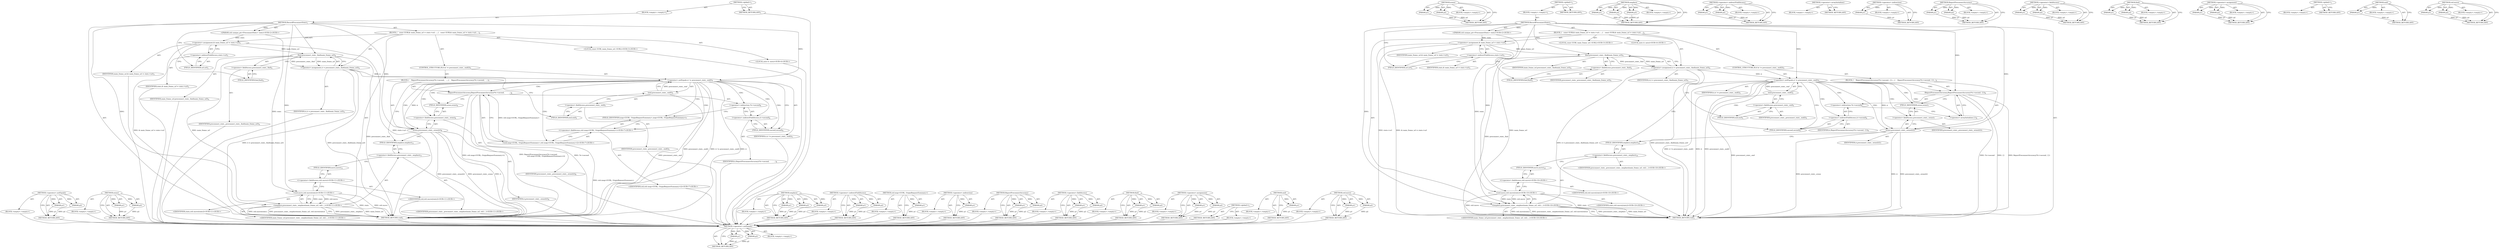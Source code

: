 digraph "std.move" {
vulnerable_100 [label=<(METHOD,&lt;operator&gt;.notEquals)>];
vulnerable_101 [label=<(PARAM,p1)>];
vulnerable_102 [label=<(PARAM,p2)>];
vulnerable_103 [label=<(BLOCK,&lt;empty&gt;,&lt;empty&gt;)>];
vulnerable_104 [label=<(METHOD_RETURN,ANY)>];
vulnerable_122 [label=<(METHOD,erase)>];
vulnerable_123 [label=<(PARAM,p1)>];
vulnerable_124 [label=<(PARAM,p2)>];
vulnerable_125 [label=<(BLOCK,&lt;empty&gt;,&lt;empty&gt;)>];
vulnerable_126 [label=<(METHOD_RETURN,ANY)>];
vulnerable_6 [label=<(METHOD,&lt;global&gt;)<SUB>1</SUB>>];
vulnerable_7 [label=<(BLOCK,&lt;empty&gt;,&lt;empty&gt;)<SUB>1</SUB>>];
vulnerable_8 [label=<(METHOD,RecordPreconnectStats)<SUB>1</SUB>>];
vulnerable_9 [label="<(PARAM,std::unique_ptr&lt;PreconnectStats&gt; stats)<SUB>2</SUB>>"];
vulnerable_10 [label=<(BLOCK,{
   const GURL&amp; main_frame_url = stats-&gt;url;
 ...,{
   const GURL&amp; main_frame_url = stats-&gt;url;
 ...)<SUB>2</SUB>>];
vulnerable_11 [label="<(LOCAL,const GURL main_frame_url: GURL)<SUB>3</SUB>>"];
vulnerable_12 [label=<(&lt;operator&gt;.assignment,&amp; main_frame_url = stats-&gt;url)<SUB>3</SUB>>];
vulnerable_13 [label=<(IDENTIFIER,main_frame_url,&amp; main_frame_url = stats-&gt;url)<SUB>3</SUB>>];
vulnerable_14 [label=<(&lt;operator&gt;.indirectFieldAccess,stats-&gt;url)<SUB>3</SUB>>];
vulnerable_15 [label=<(IDENTIFIER,stats,&amp; main_frame_url = stats-&gt;url)<SUB>3</SUB>>];
vulnerable_16 [label=<(FIELD_IDENTIFIER,url,url)<SUB>3</SUB>>];
vulnerable_17 [label="<(LOCAL,auto it: auto)<SUB>4</SUB>>"];
vulnerable_18 [label=<(&lt;operator&gt;.assignment,it = preconnect_stats_.find(main_frame_url))<SUB>4</SUB>>];
vulnerable_19 [label=<(IDENTIFIER,it,it = preconnect_stats_.find(main_frame_url))<SUB>4</SUB>>];
vulnerable_20 [label=<(find,preconnect_stats_.find(main_frame_url))<SUB>4</SUB>>];
vulnerable_21 [label=<(&lt;operator&gt;.fieldAccess,preconnect_stats_.find)<SUB>4</SUB>>];
vulnerable_22 [label=<(IDENTIFIER,preconnect_stats_,preconnect_stats_.find(main_frame_url))<SUB>4</SUB>>];
vulnerable_23 [label=<(FIELD_IDENTIFIER,find,find)<SUB>4</SUB>>];
vulnerable_24 [label=<(IDENTIFIER,main_frame_url,preconnect_stats_.find(main_frame_url))<SUB>4</SUB>>];
vulnerable_25 [label=<(CONTROL_STRUCTURE,IF,if (it != preconnect_stats_.end()))<SUB>5</SUB>>];
vulnerable_26 [label=<(&lt;operator&gt;.notEquals,it != preconnect_stats_.end())<SUB>5</SUB>>];
vulnerable_27 [label=<(IDENTIFIER,it,it != preconnect_stats_.end())<SUB>5</SUB>>];
vulnerable_28 [label=<(end,preconnect_stats_.end())<SUB>5</SUB>>];
vulnerable_29 [label=<(&lt;operator&gt;.fieldAccess,preconnect_stats_.end)<SUB>5</SUB>>];
vulnerable_30 [label=<(IDENTIFIER,preconnect_stats_,preconnect_stats_.end())<SUB>5</SUB>>];
vulnerable_31 [label=<(FIELD_IDENTIFIER,end,end)<SUB>5</SUB>>];
vulnerable_32 [label=<(BLOCK,{
    ReportPreconnectAccuracy(*it-&gt;second,
   ...,{
    ReportPreconnectAccuracy(*it-&gt;second,
   ...)<SUB>5</SUB>>];
vulnerable_33 [label=<(ReportPreconnectAccuracy,ReportPreconnectAccuracy(*it-&gt;second,
         ...)<SUB>6</SUB>>];
vulnerable_34 [label=<(&lt;operator&gt;.indirection,*it-&gt;second)<SUB>6</SUB>>];
vulnerable_35 [label=<(&lt;operator&gt;.indirectFieldAccess,it-&gt;second)<SUB>6</SUB>>];
vulnerable_36 [label=<(IDENTIFIER,it,ReportPreconnectAccuracy(*it-&gt;second,
         ...)<SUB>6</SUB>>];
vulnerable_37 [label=<(FIELD_IDENTIFIER,second,second)<SUB>6</SUB>>];
vulnerable_38 [label="<(std.map&lt;GURL, OriginRequestSummary&gt;,std::map&lt;GURL, OriginRequestSummary&gt;())<SUB>7</SUB>>"];
vulnerable_39 [label="<(&lt;operator&gt;.fieldAccess,std::map&lt;GURL, OriginRequestSummary&gt;)<SUB>7</SUB>>"];
vulnerable_40 [label="<(IDENTIFIER,std,std::map&lt;GURL, OriginRequestSummary&gt;())<SUB>7</SUB>>"];
vulnerable_41 [label=<(FIELD_IDENTIFIER,map&lt;GURL, OriginRequestSummary&gt;,map&lt;GURL, OriginRequestSummary&gt;)<SUB>7</SUB>>];
vulnerable_42 [label=<(erase,preconnect_stats_.erase(it))<SUB>8</SUB>>];
vulnerable_43 [label=<(&lt;operator&gt;.fieldAccess,preconnect_stats_.erase)<SUB>8</SUB>>];
vulnerable_44 [label=<(IDENTIFIER,preconnect_stats_,preconnect_stats_.erase(it))<SUB>8</SUB>>];
vulnerable_45 [label=<(FIELD_IDENTIFIER,erase,erase)<SUB>8</SUB>>];
vulnerable_46 [label=<(IDENTIFIER,it,preconnect_stats_.erase(it))<SUB>8</SUB>>];
vulnerable_47 [label="<(emplace,preconnect_stats_.emplace(main_frame_url, std::...)<SUB>11</SUB>>"];
vulnerable_48 [label=<(&lt;operator&gt;.fieldAccess,preconnect_stats_.emplace)<SUB>11</SUB>>];
vulnerable_49 [label="<(IDENTIFIER,preconnect_stats_,preconnect_stats_.emplace(main_frame_url, std::...)<SUB>11</SUB>>"];
vulnerable_50 [label=<(FIELD_IDENTIFIER,emplace,emplace)<SUB>11</SUB>>];
vulnerable_51 [label="<(IDENTIFIER,main_frame_url,preconnect_stats_.emplace(main_frame_url, std::...)<SUB>11</SUB>>"];
vulnerable_52 [label="<(std.move,std::move(stats))<SUB>11</SUB>>"];
vulnerable_53 [label="<(&lt;operator&gt;.fieldAccess,std::move)<SUB>11</SUB>>"];
vulnerable_54 [label="<(IDENTIFIER,std,std::move(stats))<SUB>11</SUB>>"];
vulnerable_55 [label=<(FIELD_IDENTIFIER,move,move)<SUB>11</SUB>>];
vulnerable_56 [label="<(IDENTIFIER,stats,std::move(stats))<SUB>11</SUB>>"];
vulnerable_57 [label=<(METHOD_RETURN,void)<SUB>1</SUB>>];
vulnerable_59 [label=<(METHOD_RETURN,ANY)<SUB>1</SUB>>];
vulnerable_127 [label=<(METHOD,emplace)>];
vulnerable_128 [label=<(PARAM,p1)>];
vulnerable_129 [label=<(PARAM,p2)>];
vulnerable_130 [label=<(PARAM,p3)>];
vulnerable_131 [label=<(BLOCK,&lt;empty&gt;,&lt;empty&gt;)>];
vulnerable_132 [label=<(METHOD_RETURN,ANY)>];
vulnerable_85 [label=<(METHOD,&lt;operator&gt;.indirectFieldAccess)>];
vulnerable_86 [label=<(PARAM,p1)>];
vulnerable_87 [label=<(PARAM,p2)>];
vulnerable_88 [label=<(BLOCK,&lt;empty&gt;,&lt;empty&gt;)>];
vulnerable_89 [label=<(METHOD_RETURN,ANY)>];
vulnerable_118 [label=<(METHOD,std.map&lt;GURL, OriginRequestSummary&gt;)>];
vulnerable_119 [label=<(PARAM,p1)>];
vulnerable_120 [label=<(BLOCK,&lt;empty&gt;,&lt;empty&gt;)>];
vulnerable_121 [label=<(METHOD_RETURN,ANY)>];
vulnerable_114 [label=<(METHOD,&lt;operator&gt;.indirection)>];
vulnerable_115 [label=<(PARAM,p1)>];
vulnerable_116 [label=<(BLOCK,&lt;empty&gt;,&lt;empty&gt;)>];
vulnerable_117 [label=<(METHOD_RETURN,ANY)>];
vulnerable_109 [label=<(METHOD,ReportPreconnectAccuracy)>];
vulnerable_110 [label=<(PARAM,p1)>];
vulnerable_111 [label=<(PARAM,p2)>];
vulnerable_112 [label=<(BLOCK,&lt;empty&gt;,&lt;empty&gt;)>];
vulnerable_113 [label=<(METHOD_RETURN,ANY)>];
vulnerable_95 [label=<(METHOD,&lt;operator&gt;.fieldAccess)>];
vulnerable_96 [label=<(PARAM,p1)>];
vulnerable_97 [label=<(PARAM,p2)>];
vulnerable_98 [label=<(BLOCK,&lt;empty&gt;,&lt;empty&gt;)>];
vulnerable_99 [label=<(METHOD_RETURN,ANY)>];
vulnerable_90 [label=<(METHOD,find)>];
vulnerable_91 [label=<(PARAM,p1)>];
vulnerable_92 [label=<(PARAM,p2)>];
vulnerable_93 [label=<(BLOCK,&lt;empty&gt;,&lt;empty&gt;)>];
vulnerable_94 [label=<(METHOD_RETURN,ANY)>];
vulnerable_80 [label=<(METHOD,&lt;operator&gt;.assignment)>];
vulnerable_81 [label=<(PARAM,p1)>];
vulnerable_82 [label=<(PARAM,p2)>];
vulnerable_83 [label=<(BLOCK,&lt;empty&gt;,&lt;empty&gt;)>];
vulnerable_84 [label=<(METHOD_RETURN,ANY)>];
vulnerable_74 [label=<(METHOD,&lt;global&gt;)<SUB>1</SUB>>];
vulnerable_75 [label=<(BLOCK,&lt;empty&gt;,&lt;empty&gt;)>];
vulnerable_76 [label=<(METHOD_RETURN,ANY)>];
vulnerable_105 [label=<(METHOD,end)>];
vulnerable_106 [label=<(PARAM,p1)>];
vulnerable_107 [label=<(BLOCK,&lt;empty&gt;,&lt;empty&gt;)>];
vulnerable_108 [label=<(METHOD_RETURN,ANY)>];
vulnerable_133 [label=<(METHOD,std.move)>];
vulnerable_134 [label=<(PARAM,p1)>];
vulnerable_135 [label=<(PARAM,p2)>];
vulnerable_136 [label=<(BLOCK,&lt;empty&gt;,&lt;empty&gt;)>];
vulnerable_137 [label=<(METHOD_RETURN,ANY)>];
fixed_95 [label=<(METHOD,&lt;operator&gt;.notEquals)>];
fixed_96 [label=<(PARAM,p1)>];
fixed_97 [label=<(PARAM,p2)>];
fixed_98 [label=<(BLOCK,&lt;empty&gt;,&lt;empty&gt;)>];
fixed_99 [label=<(METHOD_RETURN,ANY)>];
fixed_116 [label=<(METHOD,erase)>];
fixed_117 [label=<(PARAM,p1)>];
fixed_118 [label=<(PARAM,p2)>];
fixed_119 [label=<(BLOCK,&lt;empty&gt;,&lt;empty&gt;)>];
fixed_120 [label=<(METHOD_RETURN,ANY)>];
fixed_6 [label=<(METHOD,&lt;global&gt;)<SUB>1</SUB>>];
fixed_7 [label=<(BLOCK,&lt;empty&gt;,&lt;empty&gt;)<SUB>1</SUB>>];
fixed_8 [label=<(METHOD,RecordPreconnectStats)<SUB>1</SUB>>];
fixed_9 [label="<(PARAM,std::unique_ptr&lt;PreconnectStats&gt; stats)<SUB>2</SUB>>"];
fixed_10 [label=<(BLOCK,{
   const GURL&amp; main_frame_url = stats-&gt;url;
 ...,{
   const GURL&amp; main_frame_url = stats-&gt;url;
 ...)<SUB>2</SUB>>];
fixed_11 [label="<(LOCAL,const GURL main_frame_url: GURL)<SUB>3</SUB>>"];
fixed_12 [label=<(&lt;operator&gt;.assignment,&amp; main_frame_url = stats-&gt;url)<SUB>3</SUB>>];
fixed_13 [label=<(IDENTIFIER,main_frame_url,&amp; main_frame_url = stats-&gt;url)<SUB>3</SUB>>];
fixed_14 [label=<(&lt;operator&gt;.indirectFieldAccess,stats-&gt;url)<SUB>3</SUB>>];
fixed_15 [label=<(IDENTIFIER,stats,&amp; main_frame_url = stats-&gt;url)<SUB>3</SUB>>];
fixed_16 [label=<(FIELD_IDENTIFIER,url,url)<SUB>3</SUB>>];
fixed_17 [label="<(LOCAL,auto it: auto)<SUB>4</SUB>>"];
fixed_18 [label=<(&lt;operator&gt;.assignment,it = preconnect_stats_.find(main_frame_url))<SUB>4</SUB>>];
fixed_19 [label=<(IDENTIFIER,it,it = preconnect_stats_.find(main_frame_url))<SUB>4</SUB>>];
fixed_20 [label=<(find,preconnect_stats_.find(main_frame_url))<SUB>4</SUB>>];
fixed_21 [label=<(&lt;operator&gt;.fieldAccess,preconnect_stats_.find)<SUB>4</SUB>>];
fixed_22 [label=<(IDENTIFIER,preconnect_stats_,preconnect_stats_.find(main_frame_url))<SUB>4</SUB>>];
fixed_23 [label=<(FIELD_IDENTIFIER,find,find)<SUB>4</SUB>>];
fixed_24 [label=<(IDENTIFIER,main_frame_url,preconnect_stats_.find(main_frame_url))<SUB>4</SUB>>];
fixed_25 [label=<(CONTROL_STRUCTURE,IF,if (it != preconnect_stats_.end()))<SUB>5</SUB>>];
fixed_26 [label=<(&lt;operator&gt;.notEquals,it != preconnect_stats_.end())<SUB>5</SUB>>];
fixed_27 [label=<(IDENTIFIER,it,it != preconnect_stats_.end())<SUB>5</SUB>>];
fixed_28 [label=<(end,preconnect_stats_.end())<SUB>5</SUB>>];
fixed_29 [label=<(&lt;operator&gt;.fieldAccess,preconnect_stats_.end)<SUB>5</SUB>>];
fixed_30 [label=<(IDENTIFIER,preconnect_stats_,preconnect_stats_.end())<SUB>5</SUB>>];
fixed_31 [label=<(FIELD_IDENTIFIER,end,end)<SUB>5</SUB>>];
fixed_32 [label=<(BLOCK,{
    ReportPreconnectAccuracy(*it-&gt;second, {})...,{
    ReportPreconnectAccuracy(*it-&gt;second, {})...)<SUB>5</SUB>>];
fixed_33 [label=<(ReportPreconnectAccuracy,ReportPreconnectAccuracy(*it-&gt;second, {}))<SUB>6</SUB>>];
fixed_34 [label=<(&lt;operator&gt;.indirection,*it-&gt;second)<SUB>6</SUB>>];
fixed_35 [label=<(&lt;operator&gt;.indirectFieldAccess,it-&gt;second)<SUB>6</SUB>>];
fixed_36 [label=<(IDENTIFIER,it,ReportPreconnectAccuracy(*it-&gt;second, {}))<SUB>6</SUB>>];
fixed_37 [label=<(FIELD_IDENTIFIER,second,second)<SUB>6</SUB>>];
fixed_38 [label=<(&lt;operator&gt;.arrayInitializer,{})<SUB>6</SUB>>];
fixed_39 [label=<(erase,preconnect_stats_.erase(it))<SUB>7</SUB>>];
fixed_40 [label=<(&lt;operator&gt;.fieldAccess,preconnect_stats_.erase)<SUB>7</SUB>>];
fixed_41 [label=<(IDENTIFIER,preconnect_stats_,preconnect_stats_.erase(it))<SUB>7</SUB>>];
fixed_42 [label=<(FIELD_IDENTIFIER,erase,erase)<SUB>7</SUB>>];
fixed_43 [label=<(IDENTIFIER,it,preconnect_stats_.erase(it))<SUB>7</SUB>>];
fixed_44 [label="<(emplace,preconnect_stats_.emplace(main_frame_url, std::...)<SUB>10</SUB>>"];
fixed_45 [label=<(&lt;operator&gt;.fieldAccess,preconnect_stats_.emplace)<SUB>10</SUB>>];
fixed_46 [label="<(IDENTIFIER,preconnect_stats_,preconnect_stats_.emplace(main_frame_url, std::...)<SUB>10</SUB>>"];
fixed_47 [label=<(FIELD_IDENTIFIER,emplace,emplace)<SUB>10</SUB>>];
fixed_48 [label="<(IDENTIFIER,main_frame_url,preconnect_stats_.emplace(main_frame_url, std::...)<SUB>10</SUB>>"];
fixed_49 [label="<(std.move,std::move(stats))<SUB>10</SUB>>"];
fixed_50 [label="<(&lt;operator&gt;.fieldAccess,std::move)<SUB>10</SUB>>"];
fixed_51 [label="<(IDENTIFIER,std,std::move(stats))<SUB>10</SUB>>"];
fixed_52 [label=<(FIELD_IDENTIFIER,move,move)<SUB>10</SUB>>];
fixed_53 [label="<(IDENTIFIER,stats,std::move(stats))<SUB>10</SUB>>"];
fixed_54 [label=<(METHOD_RETURN,void)<SUB>1</SUB>>];
fixed_56 [label=<(METHOD_RETURN,ANY)<SUB>1</SUB>>];
fixed_121 [label=<(METHOD,emplace)>];
fixed_122 [label=<(PARAM,p1)>];
fixed_123 [label=<(PARAM,p2)>];
fixed_124 [label=<(PARAM,p3)>];
fixed_125 [label=<(BLOCK,&lt;empty&gt;,&lt;empty&gt;)>];
fixed_126 [label=<(METHOD_RETURN,ANY)>];
fixed_80 [label=<(METHOD,&lt;operator&gt;.indirectFieldAccess)>];
fixed_81 [label=<(PARAM,p1)>];
fixed_82 [label=<(PARAM,p2)>];
fixed_83 [label=<(BLOCK,&lt;empty&gt;,&lt;empty&gt;)>];
fixed_84 [label=<(METHOD_RETURN,ANY)>];
fixed_113 [label=<(METHOD,&lt;operator&gt;.arrayInitializer)>];
fixed_114 [label=<(BLOCK,&lt;empty&gt;,&lt;empty&gt;)>];
fixed_115 [label=<(METHOD_RETURN,ANY)>];
fixed_109 [label=<(METHOD,&lt;operator&gt;.indirection)>];
fixed_110 [label=<(PARAM,p1)>];
fixed_111 [label=<(BLOCK,&lt;empty&gt;,&lt;empty&gt;)>];
fixed_112 [label=<(METHOD_RETURN,ANY)>];
fixed_104 [label=<(METHOD,ReportPreconnectAccuracy)>];
fixed_105 [label=<(PARAM,p1)>];
fixed_106 [label=<(PARAM,p2)>];
fixed_107 [label=<(BLOCK,&lt;empty&gt;,&lt;empty&gt;)>];
fixed_108 [label=<(METHOD_RETURN,ANY)>];
fixed_90 [label=<(METHOD,&lt;operator&gt;.fieldAccess)>];
fixed_91 [label=<(PARAM,p1)>];
fixed_92 [label=<(PARAM,p2)>];
fixed_93 [label=<(BLOCK,&lt;empty&gt;,&lt;empty&gt;)>];
fixed_94 [label=<(METHOD_RETURN,ANY)>];
fixed_85 [label=<(METHOD,find)>];
fixed_86 [label=<(PARAM,p1)>];
fixed_87 [label=<(PARAM,p2)>];
fixed_88 [label=<(BLOCK,&lt;empty&gt;,&lt;empty&gt;)>];
fixed_89 [label=<(METHOD_RETURN,ANY)>];
fixed_75 [label=<(METHOD,&lt;operator&gt;.assignment)>];
fixed_76 [label=<(PARAM,p1)>];
fixed_77 [label=<(PARAM,p2)>];
fixed_78 [label=<(BLOCK,&lt;empty&gt;,&lt;empty&gt;)>];
fixed_79 [label=<(METHOD_RETURN,ANY)>];
fixed_69 [label=<(METHOD,&lt;global&gt;)<SUB>1</SUB>>];
fixed_70 [label=<(BLOCK,&lt;empty&gt;,&lt;empty&gt;)>];
fixed_71 [label=<(METHOD_RETURN,ANY)>];
fixed_100 [label=<(METHOD,end)>];
fixed_101 [label=<(PARAM,p1)>];
fixed_102 [label=<(BLOCK,&lt;empty&gt;,&lt;empty&gt;)>];
fixed_103 [label=<(METHOD_RETURN,ANY)>];
fixed_127 [label=<(METHOD,std.move)>];
fixed_128 [label=<(PARAM,p1)>];
fixed_129 [label=<(PARAM,p2)>];
fixed_130 [label=<(BLOCK,&lt;empty&gt;,&lt;empty&gt;)>];
fixed_131 [label=<(METHOD_RETURN,ANY)>];
vulnerable_100 -> vulnerable_101  [key=0, label="AST: "];
vulnerable_100 -> vulnerable_101  [key=1, label="DDG: "];
vulnerable_100 -> vulnerable_103  [key=0, label="AST: "];
vulnerable_100 -> vulnerable_102  [key=0, label="AST: "];
vulnerable_100 -> vulnerable_102  [key=1, label="DDG: "];
vulnerable_100 -> vulnerable_104  [key=0, label="AST: "];
vulnerable_100 -> vulnerable_104  [key=1, label="CFG: "];
vulnerable_101 -> vulnerable_104  [key=0, label="DDG: p1"];
vulnerable_102 -> vulnerable_104  [key=0, label="DDG: p2"];
vulnerable_103 -> fixed_95  [key=0];
vulnerable_104 -> fixed_95  [key=0];
vulnerable_122 -> vulnerable_123  [key=0, label="AST: "];
vulnerable_122 -> vulnerable_123  [key=1, label="DDG: "];
vulnerable_122 -> vulnerable_125  [key=0, label="AST: "];
vulnerable_122 -> vulnerable_124  [key=0, label="AST: "];
vulnerable_122 -> vulnerable_124  [key=1, label="DDG: "];
vulnerable_122 -> vulnerable_126  [key=0, label="AST: "];
vulnerable_122 -> vulnerable_126  [key=1, label="CFG: "];
vulnerable_123 -> vulnerable_126  [key=0, label="DDG: p1"];
vulnerable_124 -> vulnerable_126  [key=0, label="DDG: p2"];
vulnerable_125 -> fixed_95  [key=0];
vulnerable_126 -> fixed_95  [key=0];
vulnerable_6 -> vulnerable_7  [key=0, label="AST: "];
vulnerable_6 -> vulnerable_59  [key=0, label="AST: "];
vulnerable_6 -> vulnerable_59  [key=1, label="CFG: "];
vulnerable_7 -> vulnerable_8  [key=0, label="AST: "];
vulnerable_8 -> vulnerable_9  [key=0, label="AST: "];
vulnerable_8 -> vulnerable_9  [key=1, label="DDG: "];
vulnerable_8 -> vulnerable_10  [key=0, label="AST: "];
vulnerable_8 -> vulnerable_57  [key=0, label="AST: "];
vulnerable_8 -> vulnerable_16  [key=0, label="CFG: "];
vulnerable_8 -> vulnerable_47  [key=0, label="DDG: "];
vulnerable_8 -> vulnerable_20  [key=0, label="DDG: "];
vulnerable_8 -> vulnerable_26  [key=0, label="DDG: "];
vulnerable_8 -> vulnerable_52  [key=0, label="DDG: "];
vulnerable_8 -> vulnerable_42  [key=0, label="DDG: "];
vulnerable_9 -> vulnerable_12  [key=0, label="DDG: stats"];
vulnerable_9 -> vulnerable_52  [key=0, label="DDG: stats"];
vulnerable_10 -> vulnerable_11  [key=0, label="AST: "];
vulnerable_10 -> vulnerable_12  [key=0, label="AST: "];
vulnerable_10 -> vulnerable_17  [key=0, label="AST: "];
vulnerable_10 -> vulnerable_18  [key=0, label="AST: "];
vulnerable_10 -> vulnerable_25  [key=0, label="AST: "];
vulnerable_10 -> vulnerable_47  [key=0, label="AST: "];
vulnerable_11 -> fixed_95  [key=0];
vulnerable_12 -> vulnerable_13  [key=0, label="AST: "];
vulnerable_12 -> vulnerable_14  [key=0, label="AST: "];
vulnerable_12 -> vulnerable_23  [key=0, label="CFG: "];
vulnerable_12 -> vulnerable_57  [key=0, label="DDG: stats-&gt;url"];
vulnerable_12 -> vulnerable_57  [key=1, label="DDG: &amp; main_frame_url = stats-&gt;url"];
vulnerable_12 -> vulnerable_20  [key=0, label="DDG: main_frame_url"];
vulnerable_13 -> fixed_95  [key=0];
vulnerable_14 -> vulnerable_15  [key=0, label="AST: "];
vulnerable_14 -> vulnerable_16  [key=0, label="AST: "];
vulnerable_14 -> vulnerable_12  [key=0, label="CFG: "];
vulnerable_15 -> fixed_95  [key=0];
vulnerable_16 -> vulnerable_14  [key=0, label="CFG: "];
vulnerable_17 -> fixed_95  [key=0];
vulnerable_18 -> vulnerable_19  [key=0, label="AST: "];
vulnerable_18 -> vulnerable_20  [key=0, label="AST: "];
vulnerable_18 -> vulnerable_31  [key=0, label="CFG: "];
vulnerable_18 -> vulnerable_57  [key=0, label="DDG: preconnect_stats_.find(main_frame_url)"];
vulnerable_18 -> vulnerable_57  [key=1, label="DDG: it = preconnect_stats_.find(main_frame_url)"];
vulnerable_18 -> vulnerable_26  [key=0, label="DDG: it"];
vulnerable_19 -> fixed_95  [key=0];
vulnerable_20 -> vulnerable_21  [key=0, label="AST: "];
vulnerable_20 -> vulnerable_24  [key=0, label="AST: "];
vulnerable_20 -> vulnerable_18  [key=0, label="CFG: "];
vulnerable_20 -> vulnerable_18  [key=1, label="DDG: preconnect_stats_.find"];
vulnerable_20 -> vulnerable_18  [key=2, label="DDG: main_frame_url"];
vulnerable_20 -> vulnerable_57  [key=0, label="DDG: preconnect_stats_.find"];
vulnerable_20 -> vulnerable_47  [key=0, label="DDG: main_frame_url"];
vulnerable_21 -> vulnerable_22  [key=0, label="AST: "];
vulnerable_21 -> vulnerable_23  [key=0, label="AST: "];
vulnerable_21 -> vulnerable_20  [key=0, label="CFG: "];
vulnerable_22 -> fixed_95  [key=0];
vulnerable_23 -> vulnerable_21  [key=0, label="CFG: "];
vulnerable_24 -> fixed_95  [key=0];
vulnerable_25 -> vulnerable_26  [key=0, label="AST: "];
vulnerable_25 -> vulnerable_32  [key=0, label="AST: "];
vulnerable_26 -> vulnerable_27  [key=0, label="AST: "];
vulnerable_26 -> vulnerable_28  [key=0, label="AST: "];
vulnerable_26 -> vulnerable_37  [key=0, label="CFG: "];
vulnerable_26 -> vulnerable_37  [key=1, label="CDG: "];
vulnerable_26 -> vulnerable_50  [key=0, label="CFG: "];
vulnerable_26 -> vulnerable_57  [key=0, label="DDG: it"];
vulnerable_26 -> vulnerable_57  [key=1, label="DDG: preconnect_stats_.end()"];
vulnerable_26 -> vulnerable_57  [key=2, label="DDG: it != preconnect_stats_.end()"];
vulnerable_26 -> vulnerable_42  [key=0, label="DDG: it"];
vulnerable_26 -> vulnerable_42  [key=1, label="CDG: "];
vulnerable_26 -> vulnerable_34  [key=0, label="CDG: "];
vulnerable_26 -> vulnerable_33  [key=0, label="CDG: "];
vulnerable_26 -> vulnerable_35  [key=0, label="CDG: "];
vulnerable_26 -> vulnerable_38  [key=0, label="CDG: "];
vulnerable_26 -> vulnerable_41  [key=0, label="CDG: "];
vulnerable_26 -> vulnerable_45  [key=0, label="CDG: "];
vulnerable_26 -> vulnerable_39  [key=0, label="CDG: "];
vulnerable_26 -> vulnerable_43  [key=0, label="CDG: "];
vulnerable_27 -> fixed_95  [key=0];
vulnerable_28 -> vulnerable_29  [key=0, label="AST: "];
vulnerable_28 -> vulnerable_26  [key=0, label="CFG: "];
vulnerable_28 -> vulnerable_26  [key=1, label="DDG: preconnect_stats_.end"];
vulnerable_28 -> vulnerable_57  [key=0, label="DDG: preconnect_stats_.end"];
vulnerable_29 -> vulnerable_30  [key=0, label="AST: "];
vulnerable_29 -> vulnerable_31  [key=0, label="AST: "];
vulnerable_29 -> vulnerable_28  [key=0, label="CFG: "];
vulnerable_30 -> fixed_95  [key=0];
vulnerable_31 -> vulnerable_29  [key=0, label="CFG: "];
vulnerable_32 -> vulnerable_33  [key=0, label="AST: "];
vulnerable_32 -> vulnerable_42  [key=0, label="AST: "];
vulnerable_33 -> vulnerable_34  [key=0, label="AST: "];
vulnerable_33 -> vulnerable_38  [key=0, label="AST: "];
vulnerable_33 -> vulnerable_45  [key=0, label="CFG: "];
vulnerable_33 -> vulnerable_57  [key=0, label="DDG: *it-&gt;second"];
vulnerable_33 -> vulnerable_57  [key=1, label="DDG: std::map&lt;GURL, OriginRequestSummary&gt;()"];
vulnerable_33 -> vulnerable_57  [key=2, label="DDG: ReportPreconnectAccuracy(*it-&gt;second,
                             std::map&lt;GURL, OriginRequestSummary&gt;())"];
vulnerable_34 -> vulnerable_35  [key=0, label="AST: "];
vulnerable_34 -> vulnerable_41  [key=0, label="CFG: "];
vulnerable_35 -> vulnerable_36  [key=0, label="AST: "];
vulnerable_35 -> vulnerable_37  [key=0, label="AST: "];
vulnerable_35 -> vulnerable_34  [key=0, label="CFG: "];
vulnerable_36 -> fixed_95  [key=0];
vulnerable_37 -> vulnerable_35  [key=0, label="CFG: "];
vulnerable_38 -> vulnerable_39  [key=0, label="AST: "];
vulnerable_38 -> vulnerable_33  [key=0, label="CFG: "];
vulnerable_38 -> vulnerable_33  [key=1, label="DDG: std::map&lt;GURL, OriginRequestSummary&gt;"];
vulnerable_38 -> vulnerable_57  [key=0, label="DDG: std::map&lt;GURL, OriginRequestSummary&gt;"];
vulnerable_39 -> vulnerable_40  [key=0, label="AST: "];
vulnerable_39 -> vulnerable_41  [key=0, label="AST: "];
vulnerable_39 -> vulnerable_38  [key=0, label="CFG: "];
vulnerable_40 -> fixed_95  [key=0];
vulnerable_41 -> vulnerable_39  [key=0, label="CFG: "];
vulnerable_42 -> vulnerable_43  [key=0, label="AST: "];
vulnerable_42 -> vulnerable_46  [key=0, label="AST: "];
vulnerable_42 -> vulnerable_50  [key=0, label="CFG: "];
vulnerable_42 -> vulnerable_57  [key=0, label="DDG: preconnect_stats_.erase"];
vulnerable_42 -> vulnerable_57  [key=1, label="DDG: it"];
vulnerable_42 -> vulnerable_57  [key=2, label="DDG: preconnect_stats_.erase(it)"];
vulnerable_43 -> vulnerable_44  [key=0, label="AST: "];
vulnerable_43 -> vulnerable_45  [key=0, label="AST: "];
vulnerable_43 -> vulnerable_42  [key=0, label="CFG: "];
vulnerable_44 -> fixed_95  [key=0];
vulnerable_45 -> vulnerable_43  [key=0, label="CFG: "];
vulnerable_46 -> fixed_95  [key=0];
vulnerable_47 -> vulnerable_48  [key=0, label="AST: "];
vulnerable_47 -> vulnerable_51  [key=0, label="AST: "];
vulnerable_47 -> vulnerable_52  [key=0, label="AST: "];
vulnerable_47 -> vulnerable_57  [key=0, label="CFG: "];
vulnerable_47 -> vulnerable_57  [key=1, label="DDG: preconnect_stats_.emplace"];
vulnerable_47 -> vulnerable_57  [key=2, label="DDG: main_frame_url"];
vulnerable_47 -> vulnerable_57  [key=3, label="DDG: std::move(stats)"];
vulnerable_47 -> vulnerable_57  [key=4, label="DDG: preconnect_stats_.emplace(main_frame_url, std::move(stats))"];
vulnerable_48 -> vulnerable_49  [key=0, label="AST: "];
vulnerable_48 -> vulnerable_50  [key=0, label="AST: "];
vulnerable_48 -> vulnerable_55  [key=0, label="CFG: "];
vulnerable_49 -> fixed_95  [key=0];
vulnerable_50 -> vulnerable_48  [key=0, label="CFG: "];
vulnerable_51 -> fixed_95  [key=0];
vulnerable_52 -> vulnerable_53  [key=0, label="AST: "];
vulnerable_52 -> vulnerable_56  [key=0, label="AST: "];
vulnerable_52 -> vulnerable_47  [key=0, label="CFG: "];
vulnerable_52 -> vulnerable_47  [key=1, label="DDG: std::move"];
vulnerable_52 -> vulnerable_47  [key=2, label="DDG: stats"];
vulnerable_52 -> vulnerable_57  [key=0, label="DDG: std::move"];
vulnerable_52 -> vulnerable_57  [key=1, label="DDG: stats"];
vulnerable_53 -> vulnerable_54  [key=0, label="AST: "];
vulnerable_53 -> vulnerable_55  [key=0, label="AST: "];
vulnerable_53 -> vulnerable_52  [key=0, label="CFG: "];
vulnerable_54 -> fixed_95  [key=0];
vulnerable_55 -> vulnerable_53  [key=0, label="CFG: "];
vulnerable_56 -> fixed_95  [key=0];
vulnerable_57 -> fixed_95  [key=0];
vulnerable_59 -> fixed_95  [key=0];
vulnerable_127 -> vulnerable_128  [key=0, label="AST: "];
vulnerable_127 -> vulnerable_128  [key=1, label="DDG: "];
vulnerable_127 -> vulnerable_131  [key=0, label="AST: "];
vulnerable_127 -> vulnerable_129  [key=0, label="AST: "];
vulnerable_127 -> vulnerable_129  [key=1, label="DDG: "];
vulnerable_127 -> vulnerable_132  [key=0, label="AST: "];
vulnerable_127 -> vulnerable_132  [key=1, label="CFG: "];
vulnerable_127 -> vulnerable_130  [key=0, label="AST: "];
vulnerable_127 -> vulnerable_130  [key=1, label="DDG: "];
vulnerable_128 -> vulnerable_132  [key=0, label="DDG: p1"];
vulnerable_129 -> vulnerable_132  [key=0, label="DDG: p2"];
vulnerable_130 -> vulnerable_132  [key=0, label="DDG: p3"];
vulnerable_131 -> fixed_95  [key=0];
vulnerable_132 -> fixed_95  [key=0];
vulnerable_85 -> vulnerable_86  [key=0, label="AST: "];
vulnerable_85 -> vulnerable_86  [key=1, label="DDG: "];
vulnerable_85 -> vulnerable_88  [key=0, label="AST: "];
vulnerable_85 -> vulnerable_87  [key=0, label="AST: "];
vulnerable_85 -> vulnerable_87  [key=1, label="DDG: "];
vulnerable_85 -> vulnerable_89  [key=0, label="AST: "];
vulnerable_85 -> vulnerable_89  [key=1, label="CFG: "];
vulnerable_86 -> vulnerable_89  [key=0, label="DDG: p1"];
vulnerable_87 -> vulnerable_89  [key=0, label="DDG: p2"];
vulnerable_88 -> fixed_95  [key=0];
vulnerable_89 -> fixed_95  [key=0];
vulnerable_118 -> vulnerable_119  [key=0, label="AST: "];
vulnerable_118 -> vulnerable_119  [key=1, label="DDG: "];
vulnerable_118 -> vulnerable_120  [key=0, label="AST: "];
vulnerable_118 -> vulnerable_121  [key=0, label="AST: "];
vulnerable_118 -> vulnerable_121  [key=1, label="CFG: "];
vulnerable_119 -> vulnerable_121  [key=0, label="DDG: p1"];
vulnerable_120 -> fixed_95  [key=0];
vulnerable_121 -> fixed_95  [key=0];
vulnerable_114 -> vulnerable_115  [key=0, label="AST: "];
vulnerable_114 -> vulnerable_115  [key=1, label="DDG: "];
vulnerable_114 -> vulnerable_116  [key=0, label="AST: "];
vulnerable_114 -> vulnerable_117  [key=0, label="AST: "];
vulnerable_114 -> vulnerable_117  [key=1, label="CFG: "];
vulnerable_115 -> vulnerable_117  [key=0, label="DDG: p1"];
vulnerable_116 -> fixed_95  [key=0];
vulnerable_117 -> fixed_95  [key=0];
vulnerable_109 -> vulnerable_110  [key=0, label="AST: "];
vulnerable_109 -> vulnerable_110  [key=1, label="DDG: "];
vulnerable_109 -> vulnerable_112  [key=0, label="AST: "];
vulnerable_109 -> vulnerable_111  [key=0, label="AST: "];
vulnerable_109 -> vulnerable_111  [key=1, label="DDG: "];
vulnerable_109 -> vulnerable_113  [key=0, label="AST: "];
vulnerable_109 -> vulnerable_113  [key=1, label="CFG: "];
vulnerable_110 -> vulnerable_113  [key=0, label="DDG: p1"];
vulnerable_111 -> vulnerable_113  [key=0, label="DDG: p2"];
vulnerable_112 -> fixed_95  [key=0];
vulnerable_113 -> fixed_95  [key=0];
vulnerable_95 -> vulnerable_96  [key=0, label="AST: "];
vulnerable_95 -> vulnerable_96  [key=1, label="DDG: "];
vulnerable_95 -> vulnerable_98  [key=0, label="AST: "];
vulnerable_95 -> vulnerable_97  [key=0, label="AST: "];
vulnerable_95 -> vulnerable_97  [key=1, label="DDG: "];
vulnerable_95 -> vulnerable_99  [key=0, label="AST: "];
vulnerable_95 -> vulnerable_99  [key=1, label="CFG: "];
vulnerable_96 -> vulnerable_99  [key=0, label="DDG: p1"];
vulnerable_97 -> vulnerable_99  [key=0, label="DDG: p2"];
vulnerable_98 -> fixed_95  [key=0];
vulnerable_99 -> fixed_95  [key=0];
vulnerable_90 -> vulnerable_91  [key=0, label="AST: "];
vulnerable_90 -> vulnerable_91  [key=1, label="DDG: "];
vulnerable_90 -> vulnerable_93  [key=0, label="AST: "];
vulnerable_90 -> vulnerable_92  [key=0, label="AST: "];
vulnerable_90 -> vulnerable_92  [key=1, label="DDG: "];
vulnerable_90 -> vulnerable_94  [key=0, label="AST: "];
vulnerable_90 -> vulnerable_94  [key=1, label="CFG: "];
vulnerable_91 -> vulnerable_94  [key=0, label="DDG: p1"];
vulnerable_92 -> vulnerable_94  [key=0, label="DDG: p2"];
vulnerable_93 -> fixed_95  [key=0];
vulnerable_94 -> fixed_95  [key=0];
vulnerable_80 -> vulnerable_81  [key=0, label="AST: "];
vulnerable_80 -> vulnerable_81  [key=1, label="DDG: "];
vulnerable_80 -> vulnerable_83  [key=0, label="AST: "];
vulnerable_80 -> vulnerable_82  [key=0, label="AST: "];
vulnerable_80 -> vulnerable_82  [key=1, label="DDG: "];
vulnerable_80 -> vulnerable_84  [key=0, label="AST: "];
vulnerable_80 -> vulnerable_84  [key=1, label="CFG: "];
vulnerable_81 -> vulnerable_84  [key=0, label="DDG: p1"];
vulnerable_82 -> vulnerable_84  [key=0, label="DDG: p2"];
vulnerable_83 -> fixed_95  [key=0];
vulnerable_84 -> fixed_95  [key=0];
vulnerable_74 -> vulnerable_75  [key=0, label="AST: "];
vulnerable_74 -> vulnerable_76  [key=0, label="AST: "];
vulnerable_74 -> vulnerable_76  [key=1, label="CFG: "];
vulnerable_75 -> fixed_95  [key=0];
vulnerable_76 -> fixed_95  [key=0];
vulnerable_105 -> vulnerable_106  [key=0, label="AST: "];
vulnerable_105 -> vulnerable_106  [key=1, label="DDG: "];
vulnerable_105 -> vulnerable_107  [key=0, label="AST: "];
vulnerable_105 -> vulnerable_108  [key=0, label="AST: "];
vulnerable_105 -> vulnerable_108  [key=1, label="CFG: "];
vulnerable_106 -> vulnerable_108  [key=0, label="DDG: p1"];
vulnerable_107 -> fixed_95  [key=0];
vulnerable_108 -> fixed_95  [key=0];
vulnerable_133 -> vulnerable_134  [key=0, label="AST: "];
vulnerable_133 -> vulnerable_134  [key=1, label="DDG: "];
vulnerable_133 -> vulnerable_136  [key=0, label="AST: "];
vulnerable_133 -> vulnerable_135  [key=0, label="AST: "];
vulnerable_133 -> vulnerable_135  [key=1, label="DDG: "];
vulnerable_133 -> vulnerable_137  [key=0, label="AST: "];
vulnerable_133 -> vulnerable_137  [key=1, label="CFG: "];
vulnerable_134 -> vulnerable_137  [key=0, label="DDG: p1"];
vulnerable_135 -> vulnerable_137  [key=0, label="DDG: p2"];
vulnerable_136 -> fixed_95  [key=0];
vulnerable_137 -> fixed_95  [key=0];
fixed_95 -> fixed_96  [key=0, label="AST: "];
fixed_95 -> fixed_96  [key=1, label="DDG: "];
fixed_95 -> fixed_98  [key=0, label="AST: "];
fixed_95 -> fixed_97  [key=0, label="AST: "];
fixed_95 -> fixed_97  [key=1, label="DDG: "];
fixed_95 -> fixed_99  [key=0, label="AST: "];
fixed_95 -> fixed_99  [key=1, label="CFG: "];
fixed_96 -> fixed_99  [key=0, label="DDG: p1"];
fixed_97 -> fixed_99  [key=0, label="DDG: p2"];
fixed_116 -> fixed_117  [key=0, label="AST: "];
fixed_116 -> fixed_117  [key=1, label="DDG: "];
fixed_116 -> fixed_119  [key=0, label="AST: "];
fixed_116 -> fixed_118  [key=0, label="AST: "];
fixed_116 -> fixed_118  [key=1, label="DDG: "];
fixed_116 -> fixed_120  [key=0, label="AST: "];
fixed_116 -> fixed_120  [key=1, label="CFG: "];
fixed_117 -> fixed_120  [key=0, label="DDG: p1"];
fixed_118 -> fixed_120  [key=0, label="DDG: p2"];
fixed_6 -> fixed_7  [key=0, label="AST: "];
fixed_6 -> fixed_56  [key=0, label="AST: "];
fixed_6 -> fixed_56  [key=1, label="CFG: "];
fixed_7 -> fixed_8  [key=0, label="AST: "];
fixed_8 -> fixed_9  [key=0, label="AST: "];
fixed_8 -> fixed_9  [key=1, label="DDG: "];
fixed_8 -> fixed_10  [key=0, label="AST: "];
fixed_8 -> fixed_54  [key=0, label="AST: "];
fixed_8 -> fixed_16  [key=0, label="CFG: "];
fixed_8 -> fixed_44  [key=0, label="DDG: "];
fixed_8 -> fixed_20  [key=0, label="DDG: "];
fixed_8 -> fixed_26  [key=0, label="DDG: "];
fixed_8 -> fixed_49  [key=0, label="DDG: "];
fixed_8 -> fixed_33  [key=0, label="DDG: "];
fixed_8 -> fixed_39  [key=0, label="DDG: "];
fixed_9 -> fixed_12  [key=0, label="DDG: stats"];
fixed_9 -> fixed_49  [key=0, label="DDG: stats"];
fixed_10 -> fixed_11  [key=0, label="AST: "];
fixed_10 -> fixed_12  [key=0, label="AST: "];
fixed_10 -> fixed_17  [key=0, label="AST: "];
fixed_10 -> fixed_18  [key=0, label="AST: "];
fixed_10 -> fixed_25  [key=0, label="AST: "];
fixed_10 -> fixed_44  [key=0, label="AST: "];
fixed_12 -> fixed_13  [key=0, label="AST: "];
fixed_12 -> fixed_14  [key=0, label="AST: "];
fixed_12 -> fixed_23  [key=0, label="CFG: "];
fixed_12 -> fixed_54  [key=0, label="DDG: stats-&gt;url"];
fixed_12 -> fixed_54  [key=1, label="DDG: &amp; main_frame_url = stats-&gt;url"];
fixed_12 -> fixed_20  [key=0, label="DDG: main_frame_url"];
fixed_14 -> fixed_15  [key=0, label="AST: "];
fixed_14 -> fixed_16  [key=0, label="AST: "];
fixed_14 -> fixed_12  [key=0, label="CFG: "];
fixed_16 -> fixed_14  [key=0, label="CFG: "];
fixed_18 -> fixed_19  [key=0, label="AST: "];
fixed_18 -> fixed_20  [key=0, label="AST: "];
fixed_18 -> fixed_31  [key=0, label="CFG: "];
fixed_18 -> fixed_54  [key=0, label="DDG: preconnect_stats_.find(main_frame_url)"];
fixed_18 -> fixed_54  [key=1, label="DDG: it = preconnect_stats_.find(main_frame_url)"];
fixed_18 -> fixed_26  [key=0, label="DDG: it"];
fixed_20 -> fixed_21  [key=0, label="AST: "];
fixed_20 -> fixed_24  [key=0, label="AST: "];
fixed_20 -> fixed_18  [key=0, label="CFG: "];
fixed_20 -> fixed_18  [key=1, label="DDG: preconnect_stats_.find"];
fixed_20 -> fixed_18  [key=2, label="DDG: main_frame_url"];
fixed_20 -> fixed_54  [key=0, label="DDG: preconnect_stats_.find"];
fixed_20 -> fixed_44  [key=0, label="DDG: main_frame_url"];
fixed_21 -> fixed_22  [key=0, label="AST: "];
fixed_21 -> fixed_23  [key=0, label="AST: "];
fixed_21 -> fixed_20  [key=0, label="CFG: "];
fixed_23 -> fixed_21  [key=0, label="CFG: "];
fixed_25 -> fixed_26  [key=0, label="AST: "];
fixed_25 -> fixed_32  [key=0, label="AST: "];
fixed_26 -> fixed_27  [key=0, label="AST: "];
fixed_26 -> fixed_28  [key=0, label="AST: "];
fixed_26 -> fixed_37  [key=0, label="CFG: "];
fixed_26 -> fixed_37  [key=1, label="CDG: "];
fixed_26 -> fixed_47  [key=0, label="CFG: "];
fixed_26 -> fixed_54  [key=0, label="DDG: it"];
fixed_26 -> fixed_54  [key=1, label="DDG: preconnect_stats_.end()"];
fixed_26 -> fixed_54  [key=2, label="DDG: it != preconnect_stats_.end()"];
fixed_26 -> fixed_39  [key=0, label="DDG: it"];
fixed_26 -> fixed_39  [key=1, label="CDG: "];
fixed_26 -> fixed_40  [key=0, label="CDG: "];
fixed_26 -> fixed_38  [key=0, label="CDG: "];
fixed_26 -> fixed_34  [key=0, label="CDG: "];
fixed_26 -> fixed_33  [key=0, label="CDG: "];
fixed_26 -> fixed_42  [key=0, label="CDG: "];
fixed_26 -> fixed_35  [key=0, label="CDG: "];
fixed_28 -> fixed_29  [key=0, label="AST: "];
fixed_28 -> fixed_26  [key=0, label="CFG: "];
fixed_28 -> fixed_26  [key=1, label="DDG: preconnect_stats_.end"];
fixed_28 -> fixed_54  [key=0, label="DDG: preconnect_stats_.end"];
fixed_29 -> fixed_30  [key=0, label="AST: "];
fixed_29 -> fixed_31  [key=0, label="AST: "];
fixed_29 -> fixed_28  [key=0, label="CFG: "];
fixed_31 -> fixed_29  [key=0, label="CFG: "];
fixed_32 -> fixed_33  [key=0, label="AST: "];
fixed_32 -> fixed_39  [key=0, label="AST: "];
fixed_33 -> fixed_34  [key=0, label="AST: "];
fixed_33 -> fixed_38  [key=0, label="AST: "];
fixed_33 -> fixed_42  [key=0, label="CFG: "];
fixed_33 -> fixed_54  [key=0, label="DDG: *it-&gt;second"];
fixed_33 -> fixed_54  [key=1, label="DDG: {}"];
fixed_33 -> fixed_54  [key=2, label="DDG: ReportPreconnectAccuracy(*it-&gt;second, {})"];
fixed_34 -> fixed_35  [key=0, label="AST: "];
fixed_34 -> fixed_38  [key=0, label="CFG: "];
fixed_35 -> fixed_36  [key=0, label="AST: "];
fixed_35 -> fixed_37  [key=0, label="AST: "];
fixed_35 -> fixed_34  [key=0, label="CFG: "];
fixed_37 -> fixed_35  [key=0, label="CFG: "];
fixed_38 -> fixed_33  [key=0, label="CFG: "];
fixed_39 -> fixed_40  [key=0, label="AST: "];
fixed_39 -> fixed_43  [key=0, label="AST: "];
fixed_39 -> fixed_47  [key=0, label="CFG: "];
fixed_39 -> fixed_54  [key=0, label="DDG: preconnect_stats_.erase"];
fixed_39 -> fixed_54  [key=1, label="DDG: it"];
fixed_39 -> fixed_54  [key=2, label="DDG: preconnect_stats_.erase(it)"];
fixed_40 -> fixed_41  [key=0, label="AST: "];
fixed_40 -> fixed_42  [key=0, label="AST: "];
fixed_40 -> fixed_39  [key=0, label="CFG: "];
fixed_42 -> fixed_40  [key=0, label="CFG: "];
fixed_44 -> fixed_45  [key=0, label="AST: "];
fixed_44 -> fixed_48  [key=0, label="AST: "];
fixed_44 -> fixed_49  [key=0, label="AST: "];
fixed_44 -> fixed_54  [key=0, label="CFG: "];
fixed_44 -> fixed_54  [key=1, label="DDG: preconnect_stats_.emplace"];
fixed_44 -> fixed_54  [key=2, label="DDG: main_frame_url"];
fixed_44 -> fixed_54  [key=3, label="DDG: std::move(stats)"];
fixed_44 -> fixed_54  [key=4, label="DDG: preconnect_stats_.emplace(main_frame_url, std::move(stats))"];
fixed_45 -> fixed_46  [key=0, label="AST: "];
fixed_45 -> fixed_47  [key=0, label="AST: "];
fixed_45 -> fixed_52  [key=0, label="CFG: "];
fixed_47 -> fixed_45  [key=0, label="CFG: "];
fixed_49 -> fixed_50  [key=0, label="AST: "];
fixed_49 -> fixed_53  [key=0, label="AST: "];
fixed_49 -> fixed_44  [key=0, label="CFG: "];
fixed_49 -> fixed_44  [key=1, label="DDG: std::move"];
fixed_49 -> fixed_44  [key=2, label="DDG: stats"];
fixed_49 -> fixed_54  [key=0, label="DDG: std::move"];
fixed_49 -> fixed_54  [key=1, label="DDG: stats"];
fixed_50 -> fixed_51  [key=0, label="AST: "];
fixed_50 -> fixed_52  [key=0, label="AST: "];
fixed_50 -> fixed_49  [key=0, label="CFG: "];
fixed_52 -> fixed_50  [key=0, label="CFG: "];
fixed_121 -> fixed_122  [key=0, label="AST: "];
fixed_121 -> fixed_122  [key=1, label="DDG: "];
fixed_121 -> fixed_125  [key=0, label="AST: "];
fixed_121 -> fixed_123  [key=0, label="AST: "];
fixed_121 -> fixed_123  [key=1, label="DDG: "];
fixed_121 -> fixed_126  [key=0, label="AST: "];
fixed_121 -> fixed_126  [key=1, label="CFG: "];
fixed_121 -> fixed_124  [key=0, label="AST: "];
fixed_121 -> fixed_124  [key=1, label="DDG: "];
fixed_122 -> fixed_126  [key=0, label="DDG: p1"];
fixed_123 -> fixed_126  [key=0, label="DDG: p2"];
fixed_124 -> fixed_126  [key=0, label="DDG: p3"];
fixed_80 -> fixed_81  [key=0, label="AST: "];
fixed_80 -> fixed_81  [key=1, label="DDG: "];
fixed_80 -> fixed_83  [key=0, label="AST: "];
fixed_80 -> fixed_82  [key=0, label="AST: "];
fixed_80 -> fixed_82  [key=1, label="DDG: "];
fixed_80 -> fixed_84  [key=0, label="AST: "];
fixed_80 -> fixed_84  [key=1, label="CFG: "];
fixed_81 -> fixed_84  [key=0, label="DDG: p1"];
fixed_82 -> fixed_84  [key=0, label="DDG: p2"];
fixed_113 -> fixed_114  [key=0, label="AST: "];
fixed_113 -> fixed_115  [key=0, label="AST: "];
fixed_113 -> fixed_115  [key=1, label="CFG: "];
fixed_109 -> fixed_110  [key=0, label="AST: "];
fixed_109 -> fixed_110  [key=1, label="DDG: "];
fixed_109 -> fixed_111  [key=0, label="AST: "];
fixed_109 -> fixed_112  [key=0, label="AST: "];
fixed_109 -> fixed_112  [key=1, label="CFG: "];
fixed_110 -> fixed_112  [key=0, label="DDG: p1"];
fixed_104 -> fixed_105  [key=0, label="AST: "];
fixed_104 -> fixed_105  [key=1, label="DDG: "];
fixed_104 -> fixed_107  [key=0, label="AST: "];
fixed_104 -> fixed_106  [key=0, label="AST: "];
fixed_104 -> fixed_106  [key=1, label="DDG: "];
fixed_104 -> fixed_108  [key=0, label="AST: "];
fixed_104 -> fixed_108  [key=1, label="CFG: "];
fixed_105 -> fixed_108  [key=0, label="DDG: p1"];
fixed_106 -> fixed_108  [key=0, label="DDG: p2"];
fixed_90 -> fixed_91  [key=0, label="AST: "];
fixed_90 -> fixed_91  [key=1, label="DDG: "];
fixed_90 -> fixed_93  [key=0, label="AST: "];
fixed_90 -> fixed_92  [key=0, label="AST: "];
fixed_90 -> fixed_92  [key=1, label="DDG: "];
fixed_90 -> fixed_94  [key=0, label="AST: "];
fixed_90 -> fixed_94  [key=1, label="CFG: "];
fixed_91 -> fixed_94  [key=0, label="DDG: p1"];
fixed_92 -> fixed_94  [key=0, label="DDG: p2"];
fixed_85 -> fixed_86  [key=0, label="AST: "];
fixed_85 -> fixed_86  [key=1, label="DDG: "];
fixed_85 -> fixed_88  [key=0, label="AST: "];
fixed_85 -> fixed_87  [key=0, label="AST: "];
fixed_85 -> fixed_87  [key=1, label="DDG: "];
fixed_85 -> fixed_89  [key=0, label="AST: "];
fixed_85 -> fixed_89  [key=1, label="CFG: "];
fixed_86 -> fixed_89  [key=0, label="DDG: p1"];
fixed_87 -> fixed_89  [key=0, label="DDG: p2"];
fixed_75 -> fixed_76  [key=0, label="AST: "];
fixed_75 -> fixed_76  [key=1, label="DDG: "];
fixed_75 -> fixed_78  [key=0, label="AST: "];
fixed_75 -> fixed_77  [key=0, label="AST: "];
fixed_75 -> fixed_77  [key=1, label="DDG: "];
fixed_75 -> fixed_79  [key=0, label="AST: "];
fixed_75 -> fixed_79  [key=1, label="CFG: "];
fixed_76 -> fixed_79  [key=0, label="DDG: p1"];
fixed_77 -> fixed_79  [key=0, label="DDG: p2"];
fixed_69 -> fixed_70  [key=0, label="AST: "];
fixed_69 -> fixed_71  [key=0, label="AST: "];
fixed_69 -> fixed_71  [key=1, label="CFG: "];
fixed_100 -> fixed_101  [key=0, label="AST: "];
fixed_100 -> fixed_101  [key=1, label="DDG: "];
fixed_100 -> fixed_102  [key=0, label="AST: "];
fixed_100 -> fixed_103  [key=0, label="AST: "];
fixed_100 -> fixed_103  [key=1, label="CFG: "];
fixed_101 -> fixed_103  [key=0, label="DDG: p1"];
fixed_127 -> fixed_128  [key=0, label="AST: "];
fixed_127 -> fixed_128  [key=1, label="DDG: "];
fixed_127 -> fixed_130  [key=0, label="AST: "];
fixed_127 -> fixed_129  [key=0, label="AST: "];
fixed_127 -> fixed_129  [key=1, label="DDG: "];
fixed_127 -> fixed_131  [key=0, label="AST: "];
fixed_127 -> fixed_131  [key=1, label="CFG: "];
fixed_128 -> fixed_131  [key=0, label="DDG: p1"];
fixed_129 -> fixed_131  [key=0, label="DDG: p2"];
}
